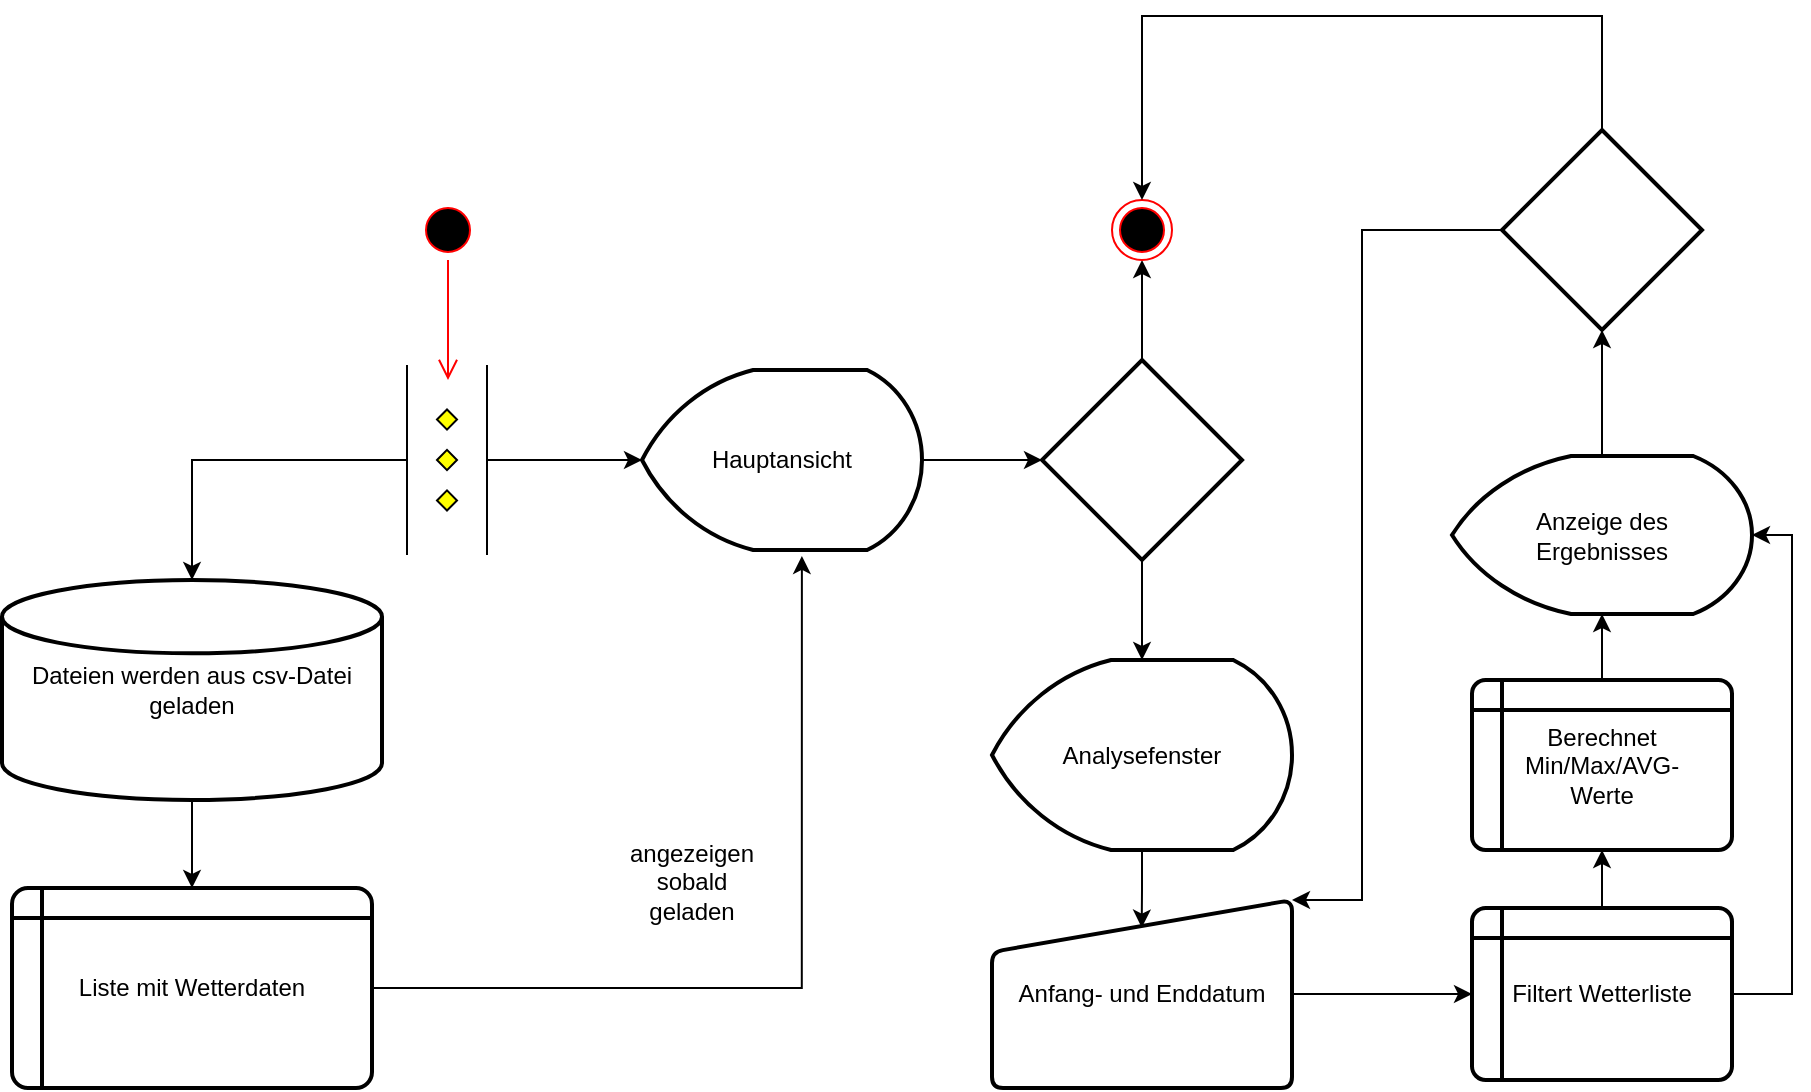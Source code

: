 <mxfile version="19.0.1" type="device"><diagram id="_i4XF3E6jA1O-1kmtPQC" name="Seite-1"><mxGraphModel dx="1385" dy="714" grid="1" gridSize="10" guides="1" tooltips="1" connect="1" arrows="1" fold="1" page="1" pageScale="1" pageWidth="1169" pageHeight="827" math="0" shadow="0"><root><mxCell id="0"/><mxCell id="1" parent="0"/><mxCell id="evth6anL5EbhrG8u5EtZ-5" value="" style="edgeStyle=orthogonalEdgeStyle;rounded=0;orthogonalLoop=1;jettySize=auto;html=1;" edge="1" parent="1" source="evth6anL5EbhrG8u5EtZ-3" target="evth6anL5EbhrG8u5EtZ-4"><mxGeometry relative="1" as="geometry"/></mxCell><mxCell id="evth6anL5EbhrG8u5EtZ-3" value="Dateien werden aus csv-Datei&lt;br&gt;geladen" style="strokeWidth=2;html=1;shape=mxgraph.flowchart.database;whiteSpace=wrap;" vertex="1" parent="1"><mxGeometry x="137" y="428" width="190" height="110" as="geometry"/></mxCell><mxCell id="evth6anL5EbhrG8u5EtZ-35" style="edgeStyle=orthogonalEdgeStyle;rounded=0;orthogonalLoop=1;jettySize=auto;html=1;entryX=0.571;entryY=1.033;entryDx=0;entryDy=0;entryPerimeter=0;" edge="1" parent="1" source="evth6anL5EbhrG8u5EtZ-4" target="evth6anL5EbhrG8u5EtZ-10"><mxGeometry relative="1" as="geometry"/></mxCell><mxCell id="evth6anL5EbhrG8u5EtZ-4" value="Liste mit Wetterdaten" style="shape=internalStorage;whiteSpace=wrap;html=1;dx=15;dy=15;rounded=1;arcSize=8;strokeWidth=2;" vertex="1" parent="1"><mxGeometry x="142" y="582" width="180" height="100" as="geometry"/></mxCell><mxCell id="evth6anL5EbhrG8u5EtZ-9" style="edgeStyle=orthogonalEdgeStyle;rounded=0;orthogonalLoop=1;jettySize=auto;html=1;entryX=0.5;entryY=0;entryDx=0;entryDy=0;entryPerimeter=0;" edge="1" parent="1" source="evth6anL5EbhrG8u5EtZ-6" target="evth6anL5EbhrG8u5EtZ-3"><mxGeometry relative="1" as="geometry"/></mxCell><mxCell id="evth6anL5EbhrG8u5EtZ-11" style="edgeStyle=orthogonalEdgeStyle;rounded=0;orthogonalLoop=1;jettySize=auto;html=1;entryX=0;entryY=0.5;entryDx=0;entryDy=0;entryPerimeter=0;" edge="1" parent="1" source="evth6anL5EbhrG8u5EtZ-6" target="evth6anL5EbhrG8u5EtZ-10"><mxGeometry relative="1" as="geometry"/></mxCell><mxCell id="evth6anL5EbhrG8u5EtZ-6" value="" style="verticalLabelPosition=bottom;verticalAlign=top;html=1;shape=mxgraph.flowchart.parallel_mode;pointerEvents=1;rotation=-90;" vertex="1" parent="1"><mxGeometry x="312" y="348" width="95" height="40" as="geometry"/></mxCell><mxCell id="evth6anL5EbhrG8u5EtZ-7" value="" style="ellipse;html=1;shape=startState;fillColor=#000000;strokeColor=#ff0000;" vertex="1" parent="1"><mxGeometry x="345" y="238" width="30" height="30" as="geometry"/></mxCell><mxCell id="evth6anL5EbhrG8u5EtZ-8" value="" style="edgeStyle=orthogonalEdgeStyle;html=1;verticalAlign=bottom;endArrow=open;endSize=8;strokeColor=#ff0000;rounded=0;" edge="1" source="evth6anL5EbhrG8u5EtZ-7" parent="1"><mxGeometry relative="1" as="geometry"><mxPoint x="360" y="328" as="targetPoint"/></mxGeometry></mxCell><mxCell id="evth6anL5EbhrG8u5EtZ-17" value="" style="edgeStyle=orthogonalEdgeStyle;rounded=0;orthogonalLoop=1;jettySize=auto;html=1;" edge="1" parent="1" source="evth6anL5EbhrG8u5EtZ-10" target="evth6anL5EbhrG8u5EtZ-16"><mxGeometry relative="1" as="geometry"/></mxCell><mxCell id="evth6anL5EbhrG8u5EtZ-10" value="Hauptansicht" style="strokeWidth=2;html=1;shape=mxgraph.flowchart.display;whiteSpace=wrap;" vertex="1" parent="1"><mxGeometry x="457" y="323" width="140" height="90" as="geometry"/></mxCell><mxCell id="evth6anL5EbhrG8u5EtZ-15" value="angezeigen sobald geladen" style="text;html=1;strokeColor=none;fillColor=none;align=center;verticalAlign=middle;whiteSpace=wrap;rounded=0;" vertex="1" parent="1"><mxGeometry x="447" y="546" width="70" height="66" as="geometry"/></mxCell><mxCell id="evth6anL5EbhrG8u5EtZ-19" value="" style="edgeStyle=orthogonalEdgeStyle;rounded=0;orthogonalLoop=1;jettySize=auto;html=1;" edge="1" parent="1" source="evth6anL5EbhrG8u5EtZ-16" target="evth6anL5EbhrG8u5EtZ-18"><mxGeometry relative="1" as="geometry"/></mxCell><mxCell id="evth6anL5EbhrG8u5EtZ-27" value="" style="edgeStyle=orthogonalEdgeStyle;rounded=0;orthogonalLoop=1;jettySize=auto;html=1;" edge="1" parent="1" source="evth6anL5EbhrG8u5EtZ-16" target="evth6anL5EbhrG8u5EtZ-26"><mxGeometry relative="1" as="geometry"/></mxCell><mxCell id="evth6anL5EbhrG8u5EtZ-16" value="" style="strokeWidth=2;html=1;shape=mxgraph.flowchart.decision;whiteSpace=wrap;" vertex="1" parent="1"><mxGeometry x="657" y="318" width="100" height="100" as="geometry"/></mxCell><mxCell id="evth6anL5EbhrG8u5EtZ-29" value="" style="edgeStyle=orthogonalEdgeStyle;rounded=0;orthogonalLoop=1;jettySize=auto;html=1;entryX=0.499;entryY=0.147;entryDx=0;entryDy=0;entryPerimeter=0;" edge="1" parent="1" source="evth6anL5EbhrG8u5EtZ-18" target="evth6anL5EbhrG8u5EtZ-28"><mxGeometry relative="1" as="geometry"><mxPoint x="722" y="596" as="targetPoint"/></mxGeometry></mxCell><mxCell id="evth6anL5EbhrG8u5EtZ-18" value="Analysefenster" style="strokeWidth=2;html=1;shape=mxgraph.flowchart.display;whiteSpace=wrap;" vertex="1" parent="1"><mxGeometry x="632" y="468" width="150" height="95" as="geometry"/></mxCell><mxCell id="evth6anL5EbhrG8u5EtZ-26" value="" style="ellipse;html=1;shape=endState;fillColor=#000000;strokeColor=#ff0000;" vertex="1" parent="1"><mxGeometry x="692" y="238" width="30" height="30" as="geometry"/></mxCell><mxCell id="evth6anL5EbhrG8u5EtZ-39" value="" style="edgeStyle=orthogonalEdgeStyle;rounded=0;orthogonalLoop=1;jettySize=auto;html=1;" edge="1" parent="1" source="evth6anL5EbhrG8u5EtZ-28" target="evth6anL5EbhrG8u5EtZ-36"><mxGeometry relative="1" as="geometry"/></mxCell><mxCell id="evth6anL5EbhrG8u5EtZ-28" value="Anfang- und Enddatum" style="html=1;strokeWidth=2;shape=manualInput;whiteSpace=wrap;rounded=1;size=26;arcSize=11;" vertex="1" parent="1"><mxGeometry x="632" y="588" width="150" height="94" as="geometry"/></mxCell><mxCell id="evth6anL5EbhrG8u5EtZ-38" value="" style="edgeStyle=orthogonalEdgeStyle;rounded=0;orthogonalLoop=1;jettySize=auto;html=1;" edge="1" parent="1" source="evth6anL5EbhrG8u5EtZ-30" target="evth6anL5EbhrG8u5EtZ-33"><mxGeometry relative="1" as="geometry"/></mxCell><mxCell id="evth6anL5EbhrG8u5EtZ-30" value="Anzeige des&lt;br&gt;Ergebnisses" style="strokeWidth=2;html=1;shape=mxgraph.flowchart.display;whiteSpace=wrap;" vertex="1" parent="1"><mxGeometry x="862" y="366" width="150" height="79" as="geometry"/></mxCell><mxCell id="evth6anL5EbhrG8u5EtZ-34" style="edgeStyle=orthogonalEdgeStyle;rounded=0;orthogonalLoop=1;jettySize=auto;html=1;entryX=1;entryY=0;entryDx=0;entryDy=0;exitX=0;exitY=0.5;exitDx=0;exitDy=0;exitPerimeter=0;" edge="1" parent="1" source="evth6anL5EbhrG8u5EtZ-33" target="evth6anL5EbhrG8u5EtZ-28"><mxGeometry relative="1" as="geometry"><Array as="points"><mxPoint x="817" y="253"/><mxPoint x="817" y="588"/></Array></mxGeometry></mxCell><mxCell id="evth6anL5EbhrG8u5EtZ-37" style="edgeStyle=orthogonalEdgeStyle;rounded=0;orthogonalLoop=1;jettySize=auto;html=1;entryX=0.5;entryY=0;entryDx=0;entryDy=0;" edge="1" parent="1" source="evth6anL5EbhrG8u5EtZ-33" target="evth6anL5EbhrG8u5EtZ-26"><mxGeometry relative="1" as="geometry"><Array as="points"><mxPoint x="937" y="146"/><mxPoint x="707" y="146"/></Array></mxGeometry></mxCell><mxCell id="evth6anL5EbhrG8u5EtZ-33" value="" style="strokeWidth=2;html=1;shape=mxgraph.flowchart.decision;whiteSpace=wrap;" vertex="1" parent="1"><mxGeometry x="887" y="203" width="100" height="100" as="geometry"/></mxCell><mxCell id="evth6anL5EbhrG8u5EtZ-40" style="edgeStyle=orthogonalEdgeStyle;rounded=0;orthogonalLoop=1;jettySize=auto;html=1;entryX=1;entryY=0.5;entryDx=0;entryDy=0;entryPerimeter=0;" edge="1" parent="1" source="evth6anL5EbhrG8u5EtZ-36" target="evth6anL5EbhrG8u5EtZ-30"><mxGeometry relative="1" as="geometry"><Array as="points"><mxPoint x="1032" y="635"/><mxPoint x="1032" y="406"/></Array></mxGeometry></mxCell><mxCell id="evth6anL5EbhrG8u5EtZ-42" value="" style="edgeStyle=orthogonalEdgeStyle;rounded=0;orthogonalLoop=1;jettySize=auto;html=1;" edge="1" parent="1" source="evth6anL5EbhrG8u5EtZ-36" target="evth6anL5EbhrG8u5EtZ-41"><mxGeometry relative="1" as="geometry"/></mxCell><mxCell id="evth6anL5EbhrG8u5EtZ-36" value="Filtert Wetterliste" style="shape=internalStorage;whiteSpace=wrap;html=1;dx=15;dy=15;rounded=1;arcSize=8;strokeWidth=2;" vertex="1" parent="1"><mxGeometry x="872" y="592" width="130" height="86" as="geometry"/></mxCell><mxCell id="evth6anL5EbhrG8u5EtZ-43" value="" style="edgeStyle=orthogonalEdgeStyle;rounded=0;orthogonalLoop=1;jettySize=auto;html=1;" edge="1" parent="1" source="evth6anL5EbhrG8u5EtZ-41" target="evth6anL5EbhrG8u5EtZ-30"><mxGeometry relative="1" as="geometry"/></mxCell><mxCell id="evth6anL5EbhrG8u5EtZ-41" value="Berechnet&lt;br&gt;Min/Max/AVG-&lt;br&gt;Werte" style="shape=internalStorage;whiteSpace=wrap;html=1;dx=15;dy=15;rounded=1;arcSize=8;strokeWidth=2;" vertex="1" parent="1"><mxGeometry x="872" y="478" width="130" height="85" as="geometry"/></mxCell></root></mxGraphModel></diagram></mxfile>